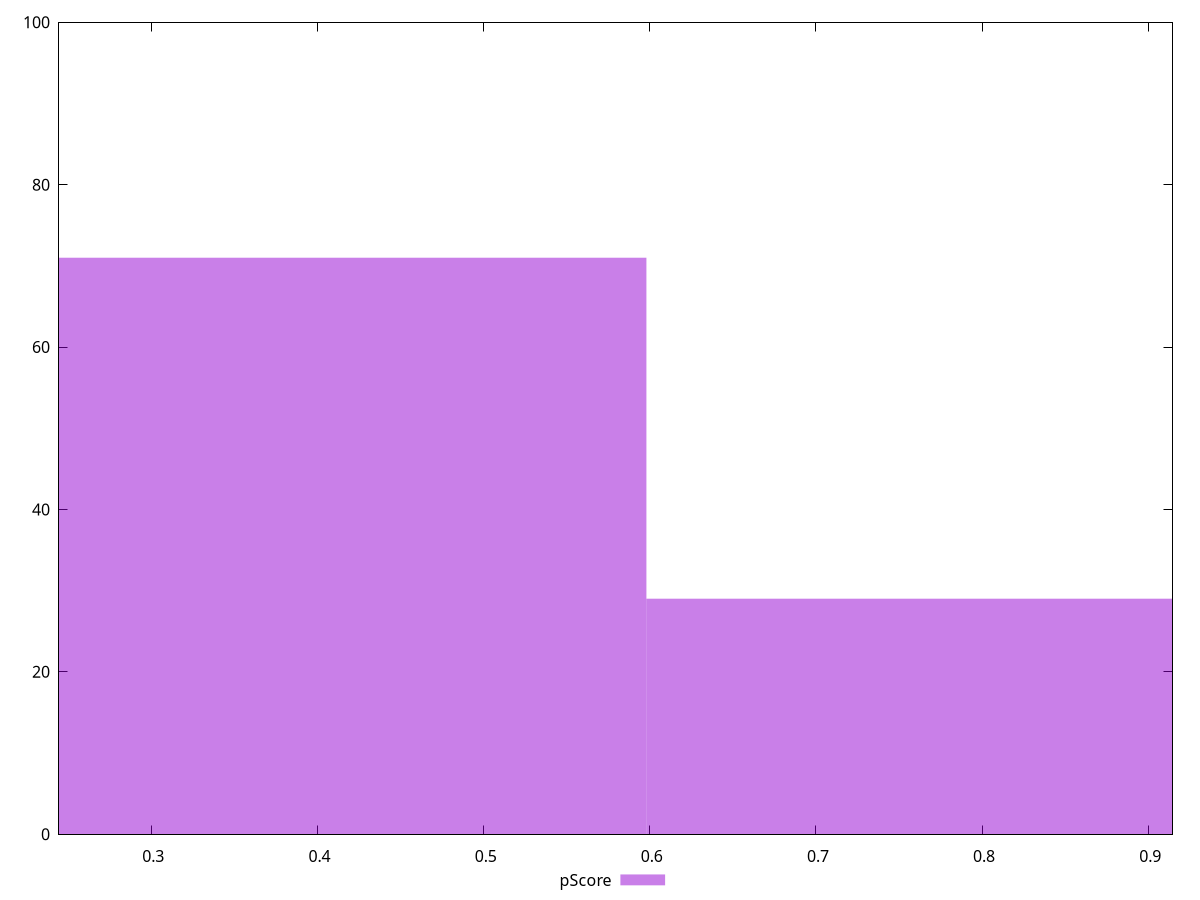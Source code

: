 reset

$pScore <<EOF
0.39864261291013064 71
0.7972852258202613 29
EOF

set key outside below
set boxwidth 0.39864261291013064
set xrange [0.24444197763032915:0.9145821263333085]
set yrange [0:100]
set trange [0:100]
set style fill transparent solid 0.5 noborder
set terminal svg size 640, 490 enhanced background rgb 'white'
set output "reprap/cumulative-layout-shift/samples/pages+cached/pScore/histogram.svg"

plot $pScore title "pScore" with boxes

reset

